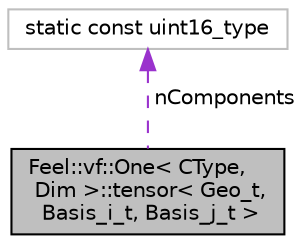 digraph "Feel::vf::One&lt; CType, Dim &gt;::tensor&lt; Geo_t, Basis_i_t, Basis_j_t &gt;"
{
 // LATEX_PDF_SIZE
  edge [fontname="Helvetica",fontsize="10",labelfontname="Helvetica",labelfontsize="10"];
  node [fontname="Helvetica",fontsize="10",shape=record];
  Node1 [label="Feel::vf::One\< CType,\l Dim \>::tensor\< Geo_t,\l Basis_i_t, Basis_j_t \>",height=0.2,width=0.4,color="black", fillcolor="grey75", style="filled", fontcolor="black",tooltip=" "];
  Node2 -> Node1 [dir="back",color="darkorchid3",fontsize="10",style="dashed",label=" nComponents" ,fontname="Helvetica"];
  Node2 [label="static const uint16_type",height=0.2,width=0.4,color="grey75", fillcolor="white", style="filled",tooltip=" "];
}

